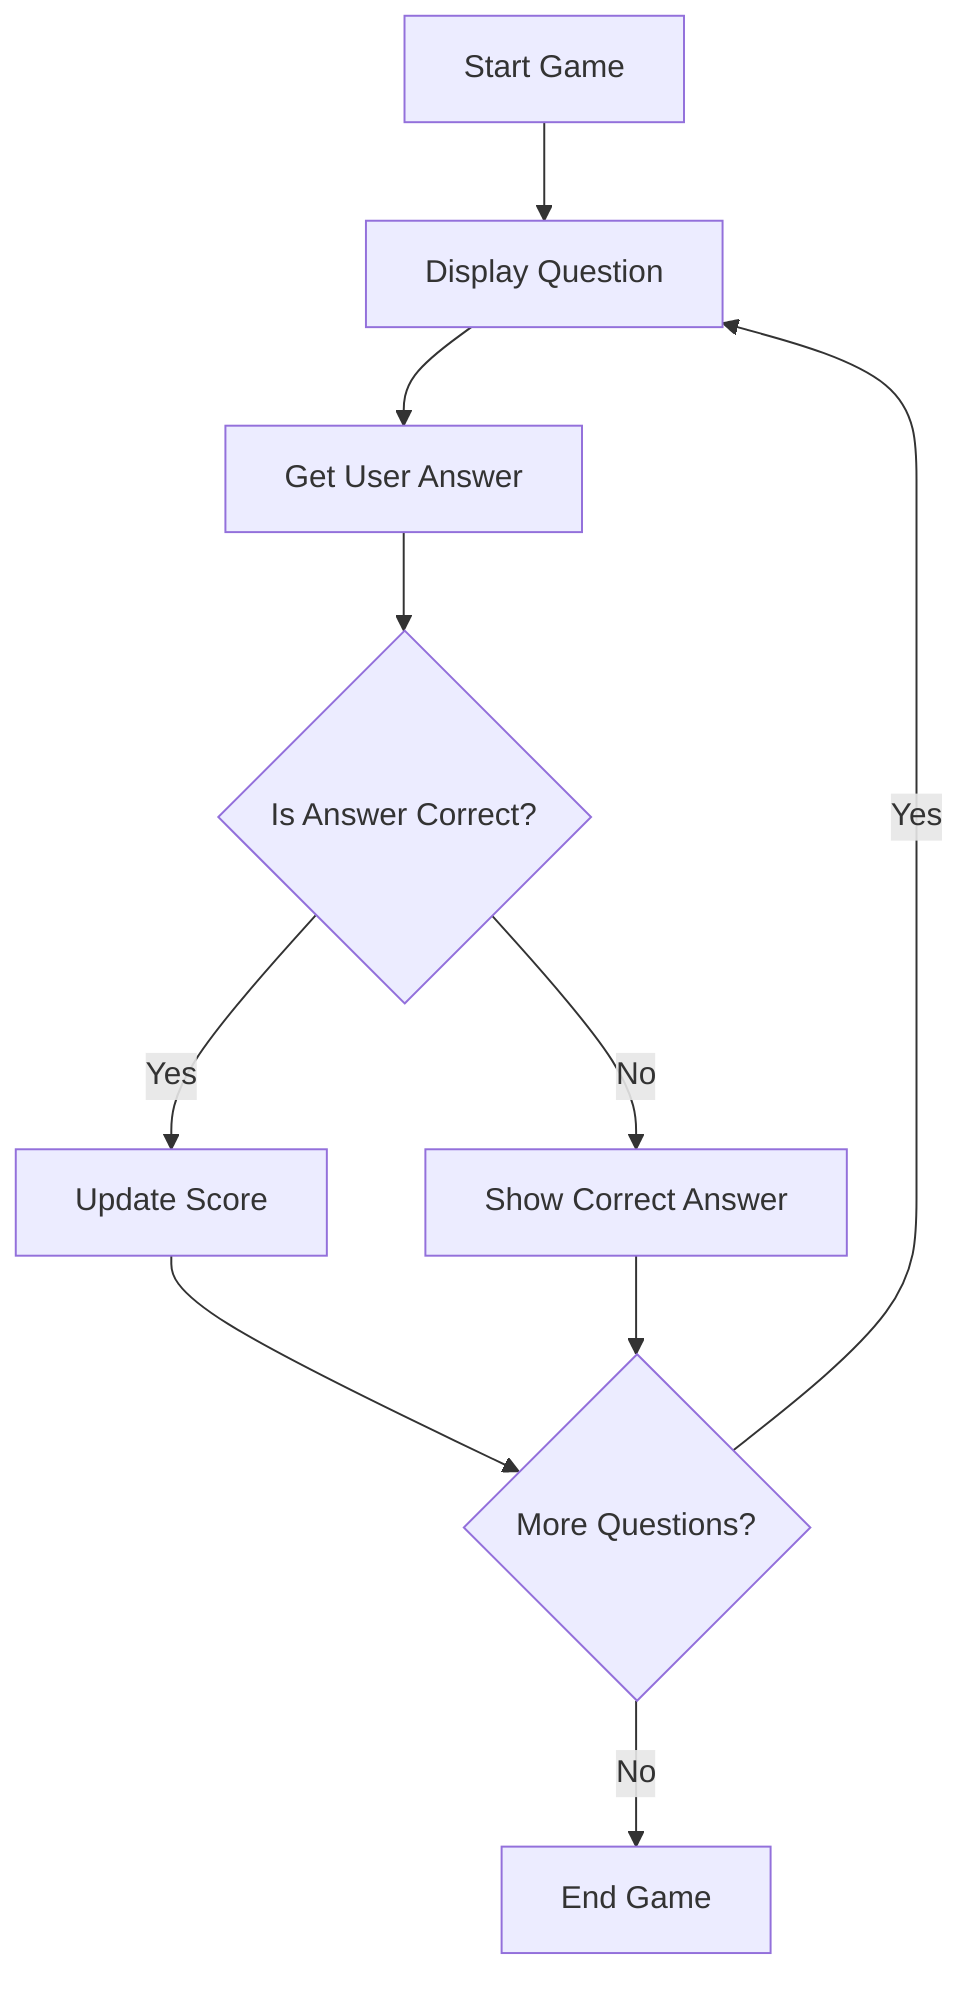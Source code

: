 flowchart TD
   A[Start Game] --> B[Display Question]
   B --> C[Get User Answer]
   C --> D{Is Answer Correct?}
   D -- Yes --> E[Update Score]
   D -- No --> F[Show Correct Answer]
   E --> G{More Questions?}
   F --> G
   G -- Yes --> B
   G -- No --> H[End Game]